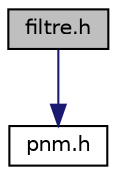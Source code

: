 digraph "filtre.h"
{
  edge [fontname="Helvetica",fontsize="10",labelfontname="Helvetica",labelfontsize="10"];
  node [fontname="Helvetica",fontsize="10",shape=record];
  Node0 [label="filtre.h",height=0.2,width=0.4,color="black", fillcolor="grey75", style="filled", fontcolor="black"];
  Node0 -> Node1 [color="midnightblue",fontsize="10",style="solid",fontname="Helvetica"];
  Node1 [label="pnm.h",height=0.2,width=0.4,color="black", fillcolor="white", style="filled",URL="$pnm_8h.html",tooltip="Ce fichier contient les déclarations de types et les prototypes des fonctions pour la manipulation d&#39;..."];
}
